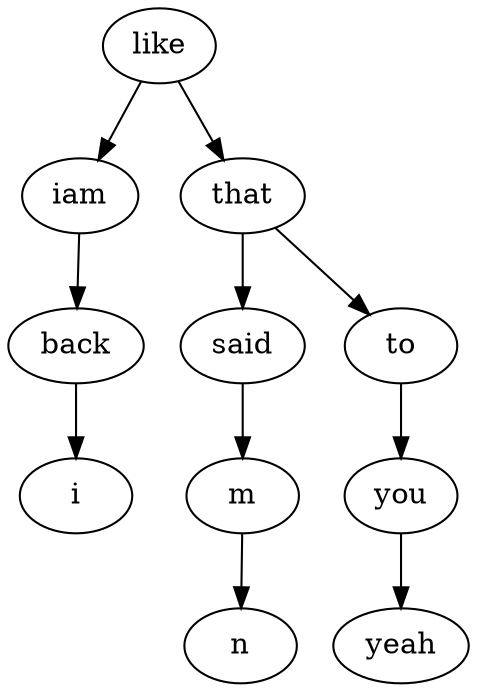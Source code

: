 digraph tree {
like -> iam;
like -> that;
iam -> back;
back -> i;
that -> said;
that -> to;
said -> m;
m -> n;
to -> you;
you -> yeah;
}
